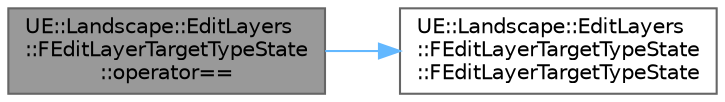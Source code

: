 digraph "UE::Landscape::EditLayers::FEditLayerTargetTypeState::operator=="
{
 // INTERACTIVE_SVG=YES
 // LATEX_PDF_SIZE
  bgcolor="transparent";
  edge [fontname=Helvetica,fontsize=10,labelfontname=Helvetica,labelfontsize=10];
  node [fontname=Helvetica,fontsize=10,shape=box,height=0.2,width=0.4];
  rankdir="LR";
  Node1 [id="Node000001",label="UE::Landscape::EditLayers\l::FEditLayerTargetTypeState\l::operator==",height=0.2,width=0.4,color="gray40", fillcolor="grey60", style="filled", fontcolor="black",tooltip=" "];
  Node1 -> Node2 [id="edge1_Node000001_Node000002",color="steelblue1",style="solid",tooltip=" "];
  Node2 [id="Node000002",label="UE::Landscape::EditLayers\l::FEditLayerTargetTypeState\l::FEditLayerTargetTypeState",height=0.2,width=0.4,color="grey40", fillcolor="white", style="filled",URL="$dc/dd6/classUE_1_1Landscape_1_1EditLayers_1_1FEditLayerTargetTypeState.html#a2a1afad523953d54555da76c9d101cf6",tooltip=" "];
}

